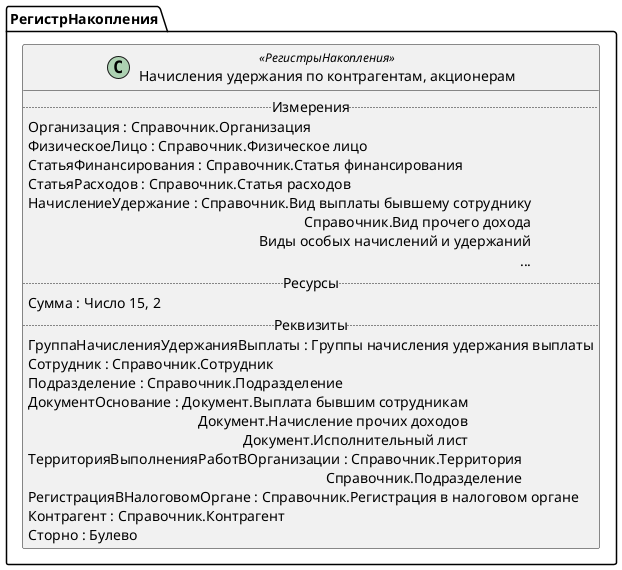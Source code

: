 ﻿@startuml НачисленияУдержанияПоКонтрагентамАкционерам
'!include templates.wsd
'..\include templates.wsd
class РегистрНакопления.НачисленияУдержанияПоКонтрагентамАкционерам as "Начисления удержания по контрагентам, акционерам" <<РегистрыНакопления>>
{
..Измерения..
Организация : Справочник.Организация
ФизическоеЛицо : Справочник.Физическое лицо
СтатьяФинансирования : Справочник.Статья финансирования
СтатьяРасходов : Справочник.Статья расходов
НачислениеУдержание : Справочник.Вид выплаты бывшему сотруднику\rСправочник.Вид прочего дохода\rВиды особых начислений и удержаний\r...
..Ресурсы..
Сумма : Число 15, 2
..Реквизиты..
ГруппаНачисленияУдержанияВыплаты : Группы начисления удержания выплаты
Сотрудник : Справочник.Сотрудник
Подразделение : Справочник.Подразделение
ДокументОснование : Документ.Выплата бывшим сотрудникам\rДокумент.Начисление прочих доходов\rДокумент.Исполнительный лист
ТерриторияВыполненияРаботВОрганизации : Справочник.Территория\rСправочник.Подразделение
РегистрацияВНалоговомОргане : Справочник.Регистрация в налоговом органе
Контрагент : Справочник.Контрагент
Сторно : Булево
}
@enduml
